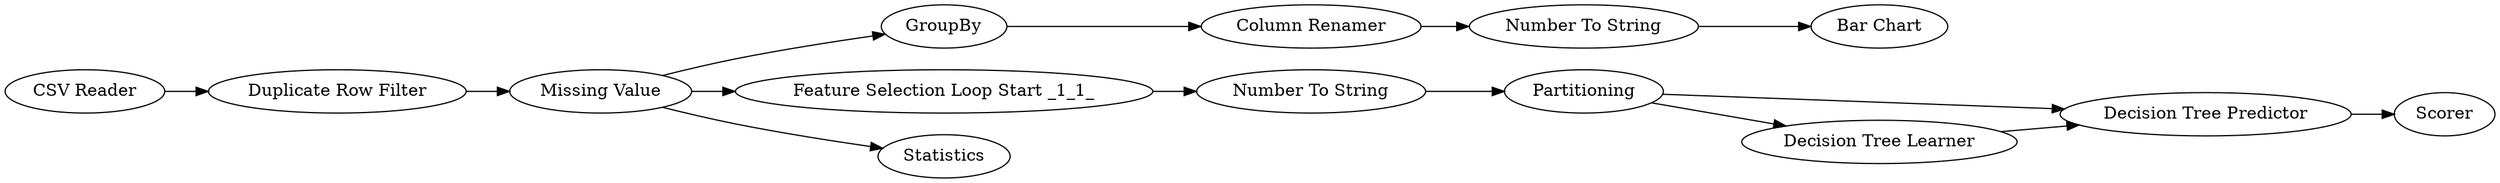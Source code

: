 digraph {
	5 -> 8
	18 -> 19
	10 -> 9
	13 -> 2
	8 -> 10
	15 -> 16
	1 -> 13
	2 -> 14
	14 -> 15
	17 -> 18
	2 -> 3
	2 -> 5
	16 -> 18
	16 -> 17
	5 [label=GroupBy]
	16 [label=Partitioning]
	13 [label="Duplicate Row Filter"]
	1 [label="CSV Reader"]
	9 [label="Bar Chart"]
	18 [label="Decision Tree Predictor"]
	8 [label="Column Renamer"]
	15 [label="Number To String"]
	14 [label="Feature Selection Loop Start _1_1_"]
	17 [label="Decision Tree Learner"]
	3 [label=Statistics]
	2 [label="Missing Value"]
	10 [label="Number To String"]
	19 [label=Scorer]
	rankdir=LR
}
